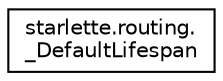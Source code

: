 digraph "Graphical Class Hierarchy"
{
 // LATEX_PDF_SIZE
  edge [fontname="Helvetica",fontsize="10",labelfontname="Helvetica",labelfontsize="10"];
  node [fontname="Helvetica",fontsize="10",shape=record];
  rankdir="LR";
  Node0 [label="starlette.routing.\l_DefaultLifespan",height=0.2,width=0.4,color="black", fillcolor="white", style="filled",URL="$classstarlette_1_1routing_1_1__DefaultLifespan.html",tooltip=" "];
}
